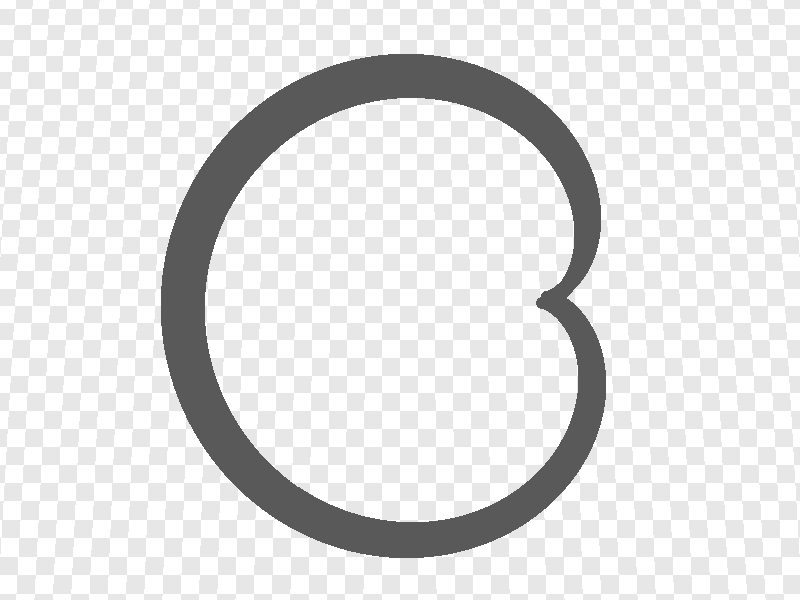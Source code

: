 /*
Code adapted from Nicolas Rougier's "ring.pov" file.

To render this file, you need to have POV-Ray 3.7 installed.
In terminal, run:

    povray cardioid.pov +w800 +h600 +fn +am2 +a0.01

The scene contains:

1. A plane y = -2 with a checkerboard pattern.
2. A parametric surface defined by the functions:
    x(u, v) = (2*cos(u) + cos(2*u)) / 3
    y(u, v) = v
    z(u, v) = (2*sin(u) + sin(2*u)) / 3
    This is a cylinder with a cardioid cross-section. from y=-1 to y=1.
3. Two sphere_sweep objects that are placed on the top and bottom rims of the cylinder.
   Note that the spheres do not have the same radius, hence the bottom rim does not
   lie on the same horizontal plane. This may cause some artifacts in the rendering.
 */
#version 3.7;
#include "colors.inc"
#include "math.inc"

global_settings{
    assumed_gamma 1.0
    max_trace_level 25
    photons {
        spacing .01
        autostop 0
        gather 0, 200
        jitter 0.4
    }
    radiosity {
        pretrace_start 0.08
        pretrace_end   0.01
        count 600
        error_bound .25
        nearest_count 8
        recursion_limit 1
        gray_threshold 0
        minimum_reuse 0.015
        brightness 1.0
        adc_bailout 0.01/2
  }
}

#include "screen.inc"
#declare EyePos = <0,60,10>;
#declare EyeLook = <0,0,0>;
#declare EyeAngle = 40;
Set_Camera(EyePos, EyeLook, EyeAngle)

#macro Cx(T)
    (2*cos(T) + cos(2*T)) / 3
#end

#macro Cz(T)
    (2*sin(T) + sin(2*T)) / 3
#end

#macro param_surf(sc)
    parametric {
        function { (2*cos(u) + cos(2*u)) / 3 }
        function { v }
        function { (2*sin(u) + sin(2*u)) / 3 }
        <0, -1>, <2*pi, 1>
        scale <sc, 1.0, sc>
    }
#end

#macro get_radius(T)
    #local rad = vlength(<Cx(T), 0, Cz(T)>);
    rad
#end

#macro tube(sc, ht)
    #local num_segments = 120;
    sphere_sweep {
        cubic_spline
        num_segments + 3
        <sc * Cx(0), ht, sc * Cz(0)>, get_radius(0)
        #local j = 0;
        #while (j < num_segments + 1)
            #local T = 2*pi*j/num_segments;
            #local P = <sc * Cx(T), ht, sc * Cz(T)>;
            #local Q = <Cx(T), 0, Cz(T)>;
            #local rad = vlength(Q);
            #local j = j + 1;
            P, rad
        #end
        <sc * Cx(0), ht, sc * Cz(0)>, get_radius(0)
    }
#end


light_source {
    <10, 16, 0> // will be rotated to <-16, 10, 0>
    rgb <0.75, 1, 1>
    fade_distance 50 fade_power 2
    area_light <10, 0, 0> <0, 0, 10> 20,20  adaptive 0 jitter circular orient
    rotate z*90
    photons {
      reflection on
    }
}

plane {
    y, -2
    pigment {
        checker
        color rgb 1, color rgb 0.8
    }
    finish {
        reflection 0.2
        diffuse 0.3
        specular 0.4
    }
    photons {
        target
        collect on
        reflection off
        refraction off
    }
}

union {
    #local sc = 14;
    object { param_surf(sc) }
    object { param_surf(sc + 2) }
    object { tube(sc + 1, -1) }
    object { tube(sc + 1, 1) }
    pigment {
        rgb .1
    }
    finish {
        reflection .9
        specular 3
        roughness 0.0025
        ambient 0
        diffuse 1
    }
    photons {
        target
        reflection on
        collect on
    }
    translate -3 * x
}
